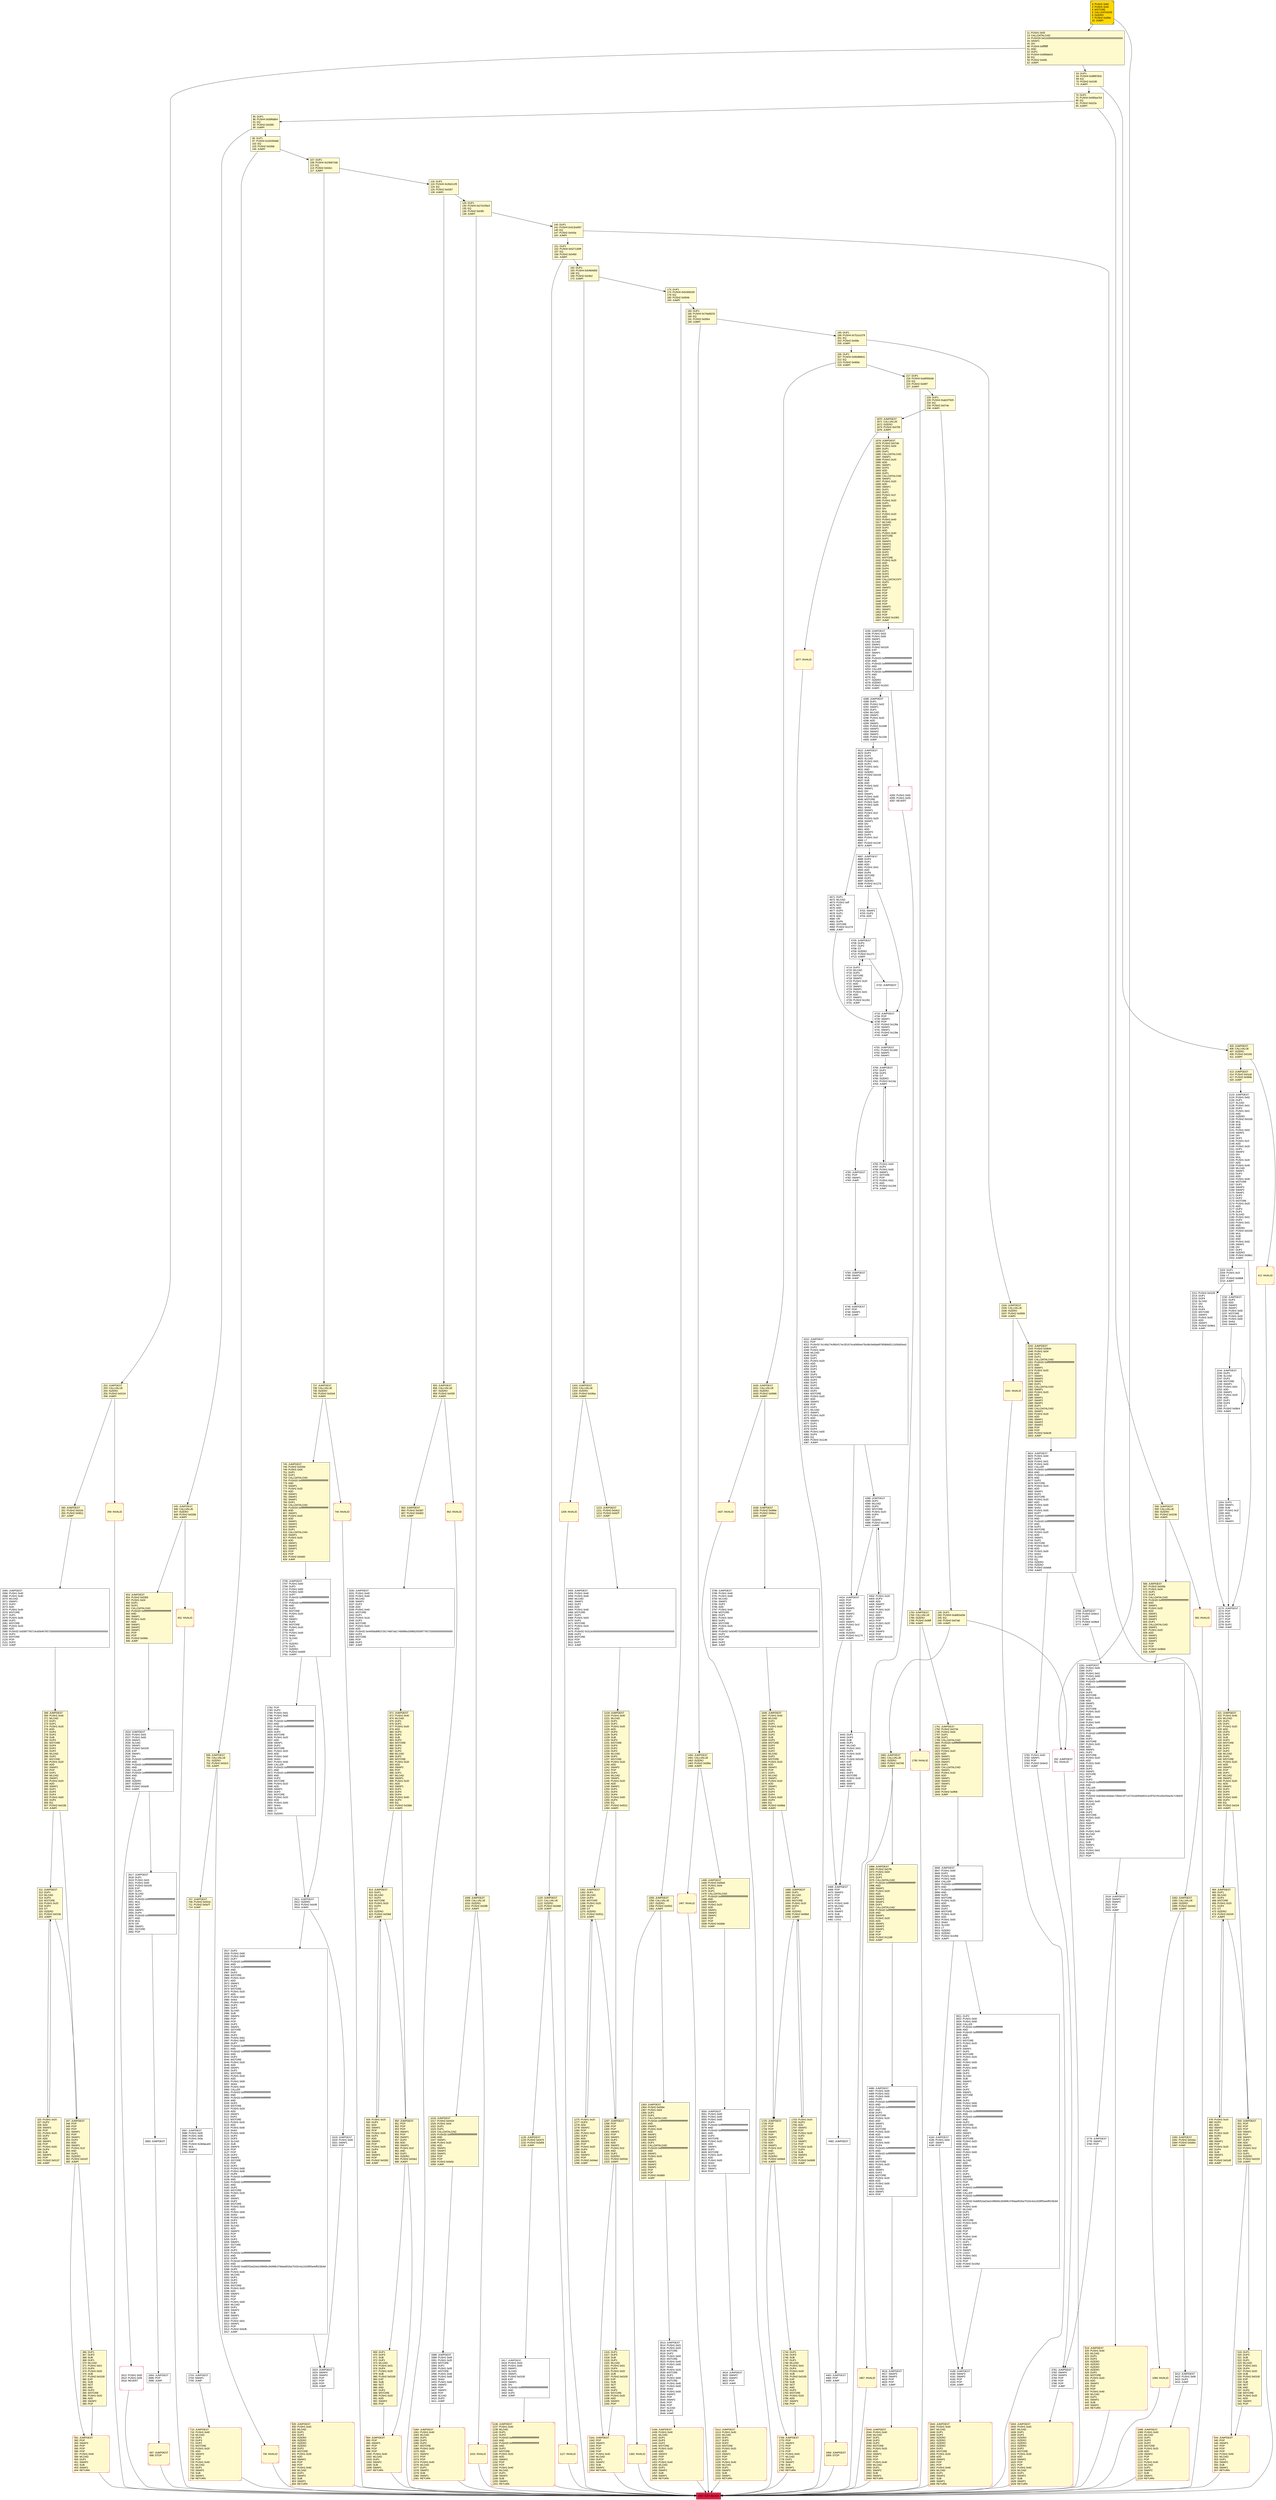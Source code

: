 digraph G {
bgcolor=transparent rankdir=UD;
node [shape=box style=filled color=black fillcolor=white fontname=arial fontcolor=black];
1120 [label="1120: JUMPDEST\l1121: CALLVALUE\l1122: ISZERO\l1123: PUSH2 0x0468\l1126: JUMPI\l" fillcolor=lemonchiffon ];
829 [label="829: JUMPDEST\l830: PUSH1 0x40\l832: MLOAD\l833: DUP1\l834: DUP3\l835: ISZERO\l836: ISZERO\l837: ISZERO\l838: ISZERO\l839: DUP2\l840: MSTORE\l841: PUSH1 0x20\l843: ADD\l844: SWAP2\l845: POP\l846: POP\l847: PUSH1 0x40\l849: MLOAD\l850: DUP1\l851: SWAP2\l852: SUB\l853: SWAP1\l854: RETURN\l" fillcolor=lemonchiffon shape=Msquare color=crimson ];
1467 [label="1467: INVALID\l" fillcolor=lemonchiffon shape=Msquare color=crimson ];
1725 [label="1725: JUMPDEST\l1726: POP\l1727: POP\l1728: POP\l1729: SWAP1\l1730: POP\l1731: SWAP1\l1732: DUP2\l1733: ADD\l1734: SWAP1\l1735: PUSH1 0x1f\l1737: AND\l1738: DUP1\l1739: ISZERO\l1740: PUSH2 0x06e9\l1743: JUMPI\l" fillcolor=lemonchiffon ];
4784 [label="4784: JUMPDEST\l4785: SWAP1\l4786: JUMP\l" ];
1209 [label="1209: INVALID\l" fillcolor=lemonchiffon shape=Msquare color=crimson ];
3921 [label="3921: DUP2\l3922: PUSH1 0x00\l3924: PUSH1 0x00\l3926: CALLER\l3927: PUSH20 0xffffffffffffffffffffffffffffffffffffffff\l3948: AND\l3949: PUSH20 0xffffffffffffffffffffffffffffffffffffffff\l3970: AND\l3971: DUP2\l3972: MSTORE\l3973: PUSH1 0x20\l3975: ADD\l3976: SWAP1\l3977: DUP2\l3978: MSTORE\l3979: PUSH1 0x20\l3981: ADD\l3982: PUSH1 0x00\l3984: SHA3\l3985: PUSH1 0x00\l3987: DUP3\l3988: DUP3\l3989: SLOAD\l3990: SUB\l3991: SWAP3\l3992: POP\l3993: POP\l3994: DUP2\l3995: SWAP1\l3996: SSTORE\l3997: POP\l3998: DUP2\l3999: PUSH1 0x00\l4001: PUSH1 0x00\l4003: DUP6\l4004: PUSH20 0xffffffffffffffffffffffffffffffffffffffff\l4025: AND\l4026: PUSH20 0xffffffffffffffffffffffffffffffffffffffff\l4047: AND\l4048: DUP2\l4049: MSTORE\l4050: PUSH1 0x20\l4052: ADD\l4053: SWAP1\l4054: DUP2\l4055: MSTORE\l4056: PUSH1 0x20\l4058: ADD\l4059: PUSH1 0x00\l4061: SHA3\l4062: PUSH1 0x00\l4064: DUP3\l4065: DUP3\l4066: SLOAD\l4067: ADD\l4068: SWAP3\l4069: POP\l4070: POP\l4071: DUP2\l4072: SWAP1\l4073: SSTORE\l4074: POP\l4075: DUP3\l4076: PUSH20 0xffffffffffffffffffffffffffffffffffffffff\l4097: AND\l4098: CALLER\l4099: PUSH20 0xffffffffffffffffffffffffffffffffffffffff\l4120: AND\l4121: PUSH32 0xddf252ad1be2c89b69c2b068fc378daa952ba7f163c4a11628f55a4df523b3ef\l4154: DUP5\l4155: PUSH1 0x40\l4157: MLOAD\l4158: DUP1\l4159: DUP3\l4160: DUP2\l4161: MSTORE\l4162: PUSH1 0x20\l4164: ADD\l4165: SWAP2\l4166: POP\l4167: POP\l4168: PUSH1 0x40\l4170: MLOAD\l4171: DUP1\l4172: SWAP2\l4173: SUB\l4174: SWAP1\l4175: LOG3\l4176: PUSH1 0x01\l4178: SWAP1\l4179: POP\l4180: PUSH2 0x105d\l4183: JUMP\l" ];
914 [label="914: JUMPDEST\l915: DUP1\l916: MLOAD\l917: DUP3\l918: MSTORE\l919: PUSH1 0x20\l921: DUP4\l922: GT\l923: ISZERO\l924: PUSH2 0x03b6\l927: JUMPI\l" fillcolor=lemonchiffon ];
3330 [label="3330: JUMPDEST\l3331: PUSH1 0x40\l3333: PUSH1 0x40\l3335: MLOAD\l3336: SWAP1\l3337: DUP2\l3338: ADD\l3339: PUSH1 0x40\l3341: MSTORE\l3342: DUP1\l3343: PUSH1 0x18\l3345: DUP2\l3346: MSTORE\l3347: PUSH1 0x20\l3349: ADD\l3350: PUSH32 0x44656d6f63726174697a6174696f6e206f6620506f7765720000000000000000\l3383: DUP2\l3384: MSTORE\l3385: POP\l3386: DUP2\l3387: JUMP\l" ];
1844 [label="1844: JUMPDEST\l1845: PUSH1 0x40\l1847: MLOAD\l1848: DUP1\l1849: DUP3\l1850: ISZERO\l1851: ISZERO\l1852: ISZERO\l1853: ISZERO\l1854: DUP2\l1855: MSTORE\l1856: PUSH1 0x20\l1858: ADD\l1859: SWAP2\l1860: POP\l1861: POP\l1862: PUSH1 0x40\l1864: MLOAD\l1865: DUP1\l1866: SWAP2\l1867: SUB\l1868: SWAP1\l1869: RETURN\l" fillcolor=lemonchiffon shape=Msquare color=crimson ];
195 [label="195: DUP1\l196: PUSH4 0x751e1079\l201: EQ\l202: PUSH2 0x05fe\l205: JUMPI\l" fillcolor=lemonchiffon ];
4468 [label="4468: JUMPDEST\l4469: POP\l4470: SWAP3\l4471: POP\l4472: POP\l4473: POP\l4474: PUSH1 0x40\l4476: MLOAD\l4477: DUP1\l4478: SWAP2\l4479: SUB\l4480: SWAP1\l4481: LOG1\l" ];
140 [label="140: DUP1\l141: PUSH4 0x313ce567\l146: EQ\l147: PUSH2 0x043a\l150: JUMPI\l" fillcolor=lemonchiffon ];
707 [label="707: JUMPDEST\l708: PUSH2 0x02cb\l711: PUSH2 0x0a7f\l714: JUMP\l" fillcolor=lemonchiffon ];
1210 [label="1210: JUMPDEST\l1211: PUSH2 0x04c2\l1214: PUSH2 0x0d7f\l1217: JUMP\l" fillcolor=lemonchiffon ];
519 [label="519: DUP1\l520: DUP3\l521: SUB\l522: DUP1\l523: MLOAD\l524: PUSH1 0x01\l526: DUP4\l527: PUSH1 0x20\l529: SUB\l530: PUSH2 0x0100\l533: EXP\l534: SUB\l535: NOT\l536: AND\l537: DUP2\l538: MSTORE\l539: PUSH1 0x20\l541: ADD\l542: SWAP2\l543: POP\l" fillcolor=lemonchiffon ];
558 [label="558: JUMPDEST\l559: CALLVALUE\l560: ISZERO\l561: PUSH2 0x0236\l564: JUMPI\l" fillcolor=lemonchiffon ];
3778 [label="3778: JUMPDEST\l3779: SWAP1\l3780: POP\l" ];
2211 [label="2211: PUSH2 0x0100\l2214: DUP1\l2215: DUP4\l2216: SLOAD\l2217: DIV\l2218: MUL\l2219: DUP4\l2220: MSTORE\l2221: SWAP2\l2222: PUSH1 0x20\l2224: ADD\l2225: SWAP2\l2226: PUSH2 0x08e1\l2229: JUMP\l" ];
4705 [label="4705: JUMPDEST\l4706: DUP3\l4707: DUP2\l4708: GT\l4709: ISZERO\l4710: PUSH2 0x127c\l4713: JUMPI\l" ];
1967 [label="1967: INVALID\l" fillcolor=lemonchiffon shape=Msquare color=crimson ];
1878 [label="1878: JUMPDEST\l1879: PUSH2 0x07a6\l1882: PUSH1 0x04\l1884: DUP1\l1885: DUP1\l1886: CALLDATALOAD\l1887: SWAP1\l1888: PUSH1 0x20\l1890: ADD\l1891: SWAP1\l1892: DUP3\l1893: ADD\l1894: DUP1\l1895: CALLDATALOAD\l1896: SWAP1\l1897: PUSH1 0x20\l1899: ADD\l1900: SWAP1\l1901: DUP1\l1902: DUP1\l1903: PUSH1 0x1f\l1905: ADD\l1906: PUSH1 0x20\l1908: DUP1\l1909: SWAP2\l1910: DIV\l1911: MUL\l1912: PUSH1 0x20\l1914: ADD\l1915: PUSH1 0x40\l1917: MLOAD\l1918: SWAP1\l1919: DUP2\l1920: ADD\l1921: PUSH1 0x40\l1923: MSTORE\l1924: DUP1\l1925: SWAP4\l1926: SWAP3\l1927: SWAP2\l1928: SWAP1\l1929: DUP2\l1930: DUP2\l1931: MSTORE\l1932: PUSH1 0x20\l1934: ADD\l1935: DUP4\l1936: DUP4\l1937: DUP1\l1938: DUP3\l1939: DUP5\l1940: CALLDATACOPY\l1941: DUP3\l1942: ADD\l1943: SWAP2\l1944: POP\l1945: POP\l1946: POP\l1947: POP\l1948: POP\l1949: POP\l1950: SWAP2\l1951: SWAP1\l1952: POP\l1953: POP\l1954: PUSH2 0x1063\l1957: JUMP\l" fillcolor=lemonchiffon ];
855 [label="855: JUMPDEST\l856: CALLVALUE\l857: ISZERO\l858: PUSH2 0x035f\l861: JUMPI\l" fillcolor=lemonchiffon ];
2617 [label="2617: JUMPDEST\l2618: DUP1\l2619: PUSH1 0x03\l2621: PUSH1 0x00\l2623: PUSH2 0x0100\l2626: EXP\l2627: DUP2\l2628: SLOAD\l2629: DUP2\l2630: PUSH20 0xffffffffffffffffffffffffffffffffffffffff\l2651: MUL\l2652: NOT\l2653: AND\l2654: SWAP1\l2655: DUP4\l2656: PUSH20 0xffffffffffffffffffffffffffffffffffffffff\l2677: AND\l2678: MUL\l2679: OR\l2680: SWAP1\l2681: SSTORE\l2682: POP\l" ];
1082 [label="1082: JUMPDEST\l1083: CALLVALUE\l1084: ISZERO\l1085: PUSH2 0x0442\l1088: JUMPI\l" fillcolor=lemonchiffon ];
413 [label="413: JUMPDEST\l414: PUSH2 0x01a5\l417: PUSH2 0x084b\l420: JUMP\l" fillcolor=lemonchiffon ];
421 [label="421: JUMPDEST\l422: PUSH1 0x40\l424: MLOAD\l425: DUP1\l426: DUP1\l427: PUSH1 0x20\l429: ADD\l430: DUP3\l431: DUP2\l432: SUB\l433: DUP3\l434: MSTORE\l435: DUP4\l436: DUP2\l437: DUP2\l438: MLOAD\l439: DUP2\l440: MSTORE\l441: PUSH1 0x20\l443: ADD\l444: SWAP2\l445: POP\l446: DUP1\l447: MLOAD\l448: SWAP1\l449: PUSH1 0x20\l451: ADD\l452: SWAP1\l453: DUP1\l454: DUP4\l455: DUP4\l456: PUSH1 0x00\l458: DUP4\l459: EQ\l460: PUSH2 0x01f4\l463: JUMPI\l" fillcolor=lemonchiffon ];
4184 [label="4184: JUMPDEST\l4185: PUSH1 0x00\l4187: SWAP1\l4188: POP\l" ];
268 [label="268: JUMPDEST\l269: PUSH1 0x40\l271: MLOAD\l272: DUP1\l273: DUP1\l274: PUSH1 0x20\l276: ADD\l277: DUP3\l278: DUP2\l279: SUB\l280: DUP3\l281: MSTORE\l282: DUP4\l283: DUP2\l284: DUP2\l285: MLOAD\l286: DUP2\l287: MSTORE\l288: PUSH1 0x20\l290: ADD\l291: SWAP2\l292: POP\l293: DUP1\l294: MLOAD\l295: SWAP1\l296: PUSH1 0x20\l298: ADD\l299: SWAP1\l300: DUP1\l301: DUP4\l302: DUP4\l303: PUSH1 0x00\l305: DUP4\l306: EQ\l307: PUSH2 0x015b\l310: JUMPI\l" fillcolor=lemonchiffon ];
1968 [label="1968: JUMPDEST\l1969: PUSH2 0x07fb\l1972: PUSH1 0x04\l1974: DUP1\l1975: DUP1\l1976: CALLDATALOAD\l1977: PUSH20 0xffffffffffffffffffffffffffffffffffffffff\l1998: AND\l1999: SWAP1\l2000: PUSH1 0x20\l2002: ADD\l2003: SWAP1\l2004: SWAP2\l2005: SWAP1\l2006: DUP1\l2007: CALLDATALOAD\l2008: PUSH20 0xffffffffffffffffffffffffffffffffffffffff\l2029: AND\l2030: SWAP1\l2031: PUSH1 0x20\l2033: ADD\l2034: SWAP1\l2035: SWAP2\l2036: SWAP1\l2037: POP\l2038: POP\l2039: PUSH2 0x1186\l2042: JUMP\l" fillcolor=lemonchiffon ];
217 [label="217: DUP1\l218: PUSH4 0xa9059cbb\l223: EQ\l224: PUSH2 0x06f7\l227: JUMPI\l" fillcolor=lemonchiffon ];
391 [label="391: JUMPDEST\l392: POP\l393: SWAP3\l394: POP\l395: POP\l396: POP\l397: PUSH1 0x40\l399: MLOAD\l400: DUP1\l401: SWAP2\l402: SUB\l403: SWAP1\l404: RETURN\l" fillcolor=lemonchiffon shape=Msquare color=crimson ];
2782 [label="2782: POP\l2783: DUP2\l2784: PUSH1 0x01\l2786: PUSH1 0x00\l2788: DUP7\l2789: PUSH20 0xffffffffffffffffffffffffffffffffffffffff\l2810: AND\l2811: PUSH20 0xffffffffffffffffffffffffffffffffffffffff\l2832: AND\l2833: DUP2\l2834: MSTORE\l2835: PUSH1 0x20\l2837: ADD\l2838: SWAP1\l2839: DUP2\l2840: MSTORE\l2841: PUSH1 0x20\l2843: ADD\l2844: PUSH1 0x00\l2846: SHA3\l2847: PUSH1 0x00\l2849: CALLER\l2850: PUSH20 0xffffffffffffffffffffffffffffffffffffffff\l2871: AND\l2872: PUSH20 0xffffffffffffffffffffffffffffffffffffffff\l2893: AND\l2894: DUP2\l2895: MSTORE\l2896: PUSH1 0x20\l2898: ADD\l2899: SWAP1\l2900: DUP2\l2901: MSTORE\l2902: PUSH1 0x20\l2904: ADD\l2905: PUSH1 0x00\l2907: SHA3\l2908: SLOAD\l2909: LT\l2910: ISZERO\l" ];
4283 [label="4283: PUSH1 0x00\l4285: PUSH1 0x00\l4287: REVERT\l" shape=Msquare color=crimson ];
2524 [label="2524: JUMPDEST\l2525: PUSH1 0x03\l2527: PUSH1 0x00\l2529: SWAP1\l2530: SLOAD\l2531: SWAP1\l2532: PUSH2 0x0100\l2535: EXP\l2536: SWAP1\l2537: DIV\l2538: PUSH20 0xffffffffffffffffffffffffffffffffffffffff\l2559: AND\l2560: PUSH20 0xffffffffffffffffffffffffffffffffffffffff\l2581: AND\l2582: CALLER\l2583: PUSH20 0xffffffffffffffffffffffffffffffffffffffff\l2604: AND\l2605: EQ\l2606: ISZERO\l2607: ISZERO\l2608: PUSH2 0x0a39\l2611: JUMPI\l" ];
645 [label="645: JUMPDEST\l646: CALLVALUE\l647: ISZERO\l648: PUSH2 0x028d\l651: JUMPI\l" fillcolor=lemonchiffon ];
118 [label="118: DUP1\l119: PUSH4 0x26d111f5\l124: EQ\l125: PUSH2 0x0357\l128: JUMPI\l" fillcolor=lemonchiffon ];
412 [label="412: INVALID\l" fillcolor=lemonchiffon shape=Msquare color=crimson ];
1136 [label="1136: JUMPDEST\l1137: PUSH1 0x40\l1139: MLOAD\l1140: DUP1\l1141: DUP3\l1142: PUSH20 0xffffffffffffffffffffffffffffffffffffffff\l1163: AND\l1164: PUSH20 0xffffffffffffffffffffffffffffffffffffffff\l1185: AND\l1186: DUP2\l1187: MSTORE\l1188: PUSH1 0x20\l1190: ADD\l1191: SWAP2\l1192: POP\l1193: POP\l1194: PUSH1 0x40\l1196: MLOAD\l1197: DUP1\l1198: SWAP2\l1199: SUB\l1200: SWAP1\l1201: RETURN\l" fillcolor=lemonchiffon shape=Msquare color=crimson ];
1703 [label="1703: PUSH1 0x20\l1705: DUP3\l1706: ADD\l1707: SWAP2\l1708: POP\l1709: PUSH1 0x20\l1711: DUP2\l1712: ADD\l1713: SWAP1\l1714: POP\l1715: PUSH1 0x20\l1717: DUP4\l1718: SUB\l1719: SWAP3\l1720: POP\l1721: PUSH2 0x0699\l1724: JUMP\l" fillcolor=lemonchiffon ];
1008 [label="1008: JUMPDEST\l1009: CALLVALUE\l1010: ISZERO\l1011: PUSH2 0x03f8\l1014: JUMPI\l" fillcolor=lemonchiffon ];
1202 [label="1202: JUMPDEST\l1203: CALLVALUE\l1204: ISZERO\l1205: PUSH2 0x04ba\l1208: JUMPI\l" fillcolor=lemonchiffon ];
311 [label="311: JUMPDEST\l312: DUP1\l313: MLOAD\l314: DUP3\l315: MSTORE\l316: PUSH1 0x20\l318: DUP4\l319: GT\l320: ISZERO\l321: PUSH2 0x015b\l324: JUMPI\l" fillcolor=lemonchiffon ];
1689 [label="1689: JUMPDEST\l1690: DUP1\l1691: MLOAD\l1692: DUP3\l1693: MSTORE\l1694: PUSH1 0x20\l1696: DUP4\l1697: GT\l1698: ISZERO\l1699: PUSH2 0x06bd\l1702: JUMPI\l" fillcolor=lemonchiffon ];
697 [label="697: JUMPDEST\l698: STOP\l" fillcolor=lemonchiffon shape=Msquare color=crimson ];
1438 [label="1438: JUMPDEST\l1439: PUSH1 0x40\l1441: MLOAD\l1442: DUP1\l1443: DUP3\l1444: DUP2\l1445: MSTORE\l1446: PUSH1 0x20\l1448: ADD\l1449: SWAP2\l1450: POP\l1451: POP\l1452: PUSH1 0x40\l1454: MLOAD\l1455: DUP1\l1456: SWAP2\l1457: SUB\l1458: SWAP1\l1459: RETURN\l" fillcolor=lemonchiffon shape=Msquare color=crimson ];
0 [label="0: PUSH1 0x60\l2: PUSH1 0x40\l4: MSTORE\l5: CALLDATASIZE\l6: ISZERO\l7: PUSH2 0x00fa\l10: JUMPI\l" fillcolor=lemonchiffon shape=Msquare fillcolor=gold ];
4388 [label="4388: JUMPDEST\l4389: DUP1\l4390: MLOAD\l4391: DUP3\l4392: MSTORE\l4393: PUSH1 0x20\l4395: DUP4\l4396: GT\l4397: ISZERO\l4398: PUSH2 0x1148\l4401: JUMPI\l" ];
1016 [label="1016: JUMPDEST\l1017: PUSH2 0x0424\l1020: PUSH1 0x04\l1022: DUP1\l1023: DUP1\l1024: CALLDATALOAD\l1025: PUSH20 0xffffffffffffffffffffffffffffffffffffffff\l1046: AND\l1047: SWAP1\l1048: PUSH1 0x20\l1050: ADD\l1051: SWAP1\l1052: SWAP2\l1053: SWAP1\l1054: POP\l1055: POP\l1056: PUSH2 0x0d3c\l1059: JUMP\l" fillcolor=lemonchiffon ];
1316 [label="1316: DUP1\l1317: DUP3\l1318: SUB\l1319: DUP1\l1320: MLOAD\l1321: PUSH1 0x01\l1323: DUP4\l1324: PUSH1 0x20\l1326: SUB\l1327: PUSH2 0x0100\l1330: EXP\l1331: SUB\l1332: NOT\l1333: AND\l1334: DUP2\l1335: MSTORE\l1336: PUSH1 0x20\l1338: ADD\l1339: SWAP2\l1340: POP\l" fillcolor=lemonchiffon ];
4616 [label="4616: JUMPDEST\l4617: SWAP3\l4618: SWAP2\l4619: POP\l4620: POP\l4621: JUMP\l" ];
1218 [label="1218: JUMPDEST\l1219: PUSH1 0x40\l1221: MLOAD\l1222: DUP1\l1223: DUP1\l1224: PUSH1 0x20\l1226: ADD\l1227: DUP3\l1228: DUP2\l1229: SUB\l1230: DUP3\l1231: MSTORE\l1232: DUP4\l1233: DUP2\l1234: DUP2\l1235: MLOAD\l1236: DUP2\l1237: MSTORE\l1238: PUSH1 0x20\l1240: ADD\l1241: SWAP2\l1242: POP\l1243: DUP1\l1244: MLOAD\l1245: SWAP1\l1246: PUSH1 0x20\l1248: ADD\l1249: SWAP1\l1250: DUP1\l1251: DUP4\l1252: DUP4\l1253: PUSH1 0x00\l1255: DUP4\l1256: EQ\l1257: PUSH2 0x0511\l1260: JUMPI\l" fillcolor=lemonchiffon ];
1958 [label="1958: JUMPDEST\l1959: STOP\l" fillcolor=lemonchiffon shape=Msquare color=crimson ];
652 [label="652: INVALID\l" fillcolor=lemonchiffon shape=Msquare color=crimson ];
1791 [label="1791: JUMPDEST\l1792: PUSH2 0x0734\l1795: PUSH1 0x04\l1797: DUP1\l1798: DUP1\l1799: CALLDATALOAD\l1800: PUSH20 0xffffffffffffffffffffffffffffffffffffffff\l1821: AND\l1822: SWAP1\l1823: PUSH1 0x20\l1825: ADD\l1826: SWAP1\l1827: SWAP2\l1828: SWAP1\l1829: DUP1\l1830: CALLDATALOAD\l1831: SWAP1\l1832: PUSH1 0x20\l1834: ADD\l1835: SWAP1\l1836: SWAP2\l1837: SWAP1\l1838: POP\l1839: POP\l1840: PUSH2 0x0f06\l1843: JUMP\l" fillcolor=lemonchiffon ];
1460 [label="1460: JUMPDEST\l1461: CALLVALUE\l1462: ISZERO\l1463: PUSH2 0x05bc\l1466: JUMPI\l" fillcolor=lemonchiffon ];
107 [label="107: DUP1\l108: PUSH4 0x23b872dd\l113: EQ\l114: PUSH2 0x02e1\l117: JUMPI\l" fillcolor=lemonchiffon ];
2703 [label="2703: JUMPDEST\l2704: SWAP1\l2705: JUMP\l" ];
2917 [label="2917: DUP2\l2918: PUSH1 0x00\l2920: PUSH1 0x00\l2922: DUP7\l2923: PUSH20 0xffffffffffffffffffffffffffffffffffffffff\l2944: AND\l2945: PUSH20 0xffffffffffffffffffffffffffffffffffffffff\l2966: AND\l2967: DUP2\l2968: MSTORE\l2969: PUSH1 0x20\l2971: ADD\l2972: SWAP1\l2973: DUP2\l2974: MSTORE\l2975: PUSH1 0x20\l2977: ADD\l2978: PUSH1 0x00\l2980: SHA3\l2981: PUSH1 0x00\l2983: DUP3\l2984: DUP3\l2985: SLOAD\l2986: SUB\l2987: SWAP3\l2988: POP\l2989: POP\l2990: DUP2\l2991: SWAP1\l2992: SSTORE\l2993: POP\l2994: DUP2\l2995: PUSH1 0x01\l2997: PUSH1 0x00\l2999: DUP7\l3000: PUSH20 0xffffffffffffffffffffffffffffffffffffffff\l3021: AND\l3022: PUSH20 0xffffffffffffffffffffffffffffffffffffffff\l3043: AND\l3044: DUP2\l3045: MSTORE\l3046: PUSH1 0x20\l3048: ADD\l3049: SWAP1\l3050: DUP2\l3051: MSTORE\l3052: PUSH1 0x20\l3054: ADD\l3055: PUSH1 0x00\l3057: SHA3\l3058: PUSH1 0x00\l3060: CALLER\l3061: PUSH20 0xffffffffffffffffffffffffffffffffffffffff\l3082: AND\l3083: PUSH20 0xffffffffffffffffffffffffffffffffffffffff\l3104: AND\l3105: DUP2\l3106: MSTORE\l3107: PUSH1 0x20\l3109: ADD\l3110: SWAP1\l3111: DUP2\l3112: MSTORE\l3113: PUSH1 0x20\l3115: ADD\l3116: PUSH1 0x00\l3118: SHA3\l3119: PUSH1 0x00\l3121: DUP3\l3122: DUP3\l3123: SLOAD\l3124: SUB\l3125: SWAP3\l3126: POP\l3127: POP\l3128: DUP2\l3129: SWAP1\l3130: SSTORE\l3131: POP\l3132: DUP2\l3133: PUSH1 0x00\l3135: PUSH1 0x00\l3137: DUP6\l3138: PUSH20 0xffffffffffffffffffffffffffffffffffffffff\l3159: AND\l3160: PUSH20 0xffffffffffffffffffffffffffffffffffffffff\l3181: AND\l3182: DUP2\l3183: MSTORE\l3184: PUSH1 0x20\l3186: ADD\l3187: SWAP1\l3188: DUP2\l3189: MSTORE\l3190: PUSH1 0x20\l3192: ADD\l3193: PUSH1 0x00\l3195: SHA3\l3196: PUSH1 0x00\l3198: DUP3\l3199: DUP3\l3200: SLOAD\l3201: ADD\l3202: SWAP3\l3203: POP\l3204: POP\l3205: DUP2\l3206: SWAP1\l3207: SSTORE\l3208: POP\l3209: DUP3\l3210: PUSH20 0xffffffffffffffffffffffffffffffffffffffff\l3231: AND\l3232: DUP5\l3233: PUSH20 0xffffffffffffffffffffffffffffffffffffffff\l3254: AND\l3255: PUSH32 0xddf252ad1be2c89b69c2b068fc378daa952ba7f163c4a11628f55a4df523b3ef\l3288: DUP5\l3289: PUSH1 0x40\l3291: MLOAD\l3292: DUP1\l3293: DUP3\l3294: DUP2\l3295: MSTORE\l3296: PUSH1 0x20\l3298: ADD\l3299: SWAP2\l3300: POP\l3301: POP\l3302: PUSH1 0x40\l3304: MLOAD\l3305: DUP1\l3306: SWAP2\l3307: SUB\l3308: SWAP1\l3309: LOG3\l3310: PUSH1 0x01\l3312: SWAP1\l3313: POP\l3314: PUSH2 0x0cfb\l3317: JUMP\l" ];
3412 [label="3412: JUMPDEST\l3413: PUSH1 0x06\l3415: DUP2\l3416: JUMP\l" ];
1468 [label="1468: JUMPDEST\l1469: PUSH2 0x05e8\l1472: PUSH1 0x04\l1474: DUP1\l1475: DUP1\l1476: CALLDATALOAD\l1477: PUSH20 0xffffffffffffffffffffffffffffffffffffffff\l1498: AND\l1499: SWAP1\l1500: PUSH1 0x20\l1502: ADD\l1503: SWAP1\l1504: SWAP2\l1505: SWAP1\l1506: POP\l1507: POP\l1508: PUSH2 0x0dde\l1511: JUMP\l" fillcolor=lemonchiffon ];
1790 [label="1790: INVALID\l" fillcolor=lemonchiffon shape=Msquare color=crimson ];
405 [label="405: JUMPDEST\l406: CALLVALUE\l407: ISZERO\l408: PUSH2 0x019d\l411: JUMPI\l" fillcolor=lemonchiffon ];
206 [label="206: DUP1\l207: PUSH4 0x95d89b41\l212: EQ\l213: PUSH2 0x065e\l216: JUMPI\l" fillcolor=lemonchiffon ];
63 [label="63: DUP1\l64: PUSH4 0x08f978c6\l69: EQ\l70: PUSH2 0x0195\l73: JUMPI\l" fillcolor=lemonchiffon ];
1783 [label="1783: JUMPDEST\l1784: CALLVALUE\l1785: ISZERO\l1786: PUSH2 0x06ff\l1789: JUMPI\l" fillcolor=lemonchiffon ];
3619 [label="3619: JUMPDEST\l3620: SWAP2\l3621: SWAP1\l3622: POP\l3623: JUMP\l" ];
1015 [label="1015: INVALID\l" fillcolor=lemonchiffon shape=Msquare color=crimson ];
2043 [label="2043: JUMPDEST\l2044: PUSH1 0x40\l2046: MLOAD\l2047: DUP1\l2048: DUP3\l2049: DUP2\l2050: MSTORE\l2051: PUSH1 0x20\l2053: ADD\l2054: SWAP2\l2055: POP\l2056: POP\l2057: PUSH1 0x40\l2059: MLOAD\l2060: DUP1\l2061: SWAP2\l2062: SUB\l2063: SWAP1\l2064: RETURN\l" fillcolor=lemonchiffon shape=Msquare color=crimson ];
3768 [label="3768: JUMPDEST\l3769: PUSH2 0x0ec2\l3772: DUP5\l3773: DUP4\l3774: PUSH2 0x08e9\l3777: JUMP\l" ];
737 [label="737: JUMPDEST\l738: CALLVALUE\l739: ISZERO\l740: PUSH2 0x02e9\l743: JUMPI\l" fillcolor=lemonchiffon ];
928 [label="928: PUSH1 0x20\l930: DUP3\l931: ADD\l932: SWAP2\l933: POP\l934: PUSH1 0x20\l936: DUP2\l937: ADD\l938: SWAP1\l939: POP\l940: PUSH1 0x20\l942: DUP4\l943: SUB\l944: SWAP3\l945: POP\l946: PUSH2 0x0392\l949: JUMP\l" fillcolor=lemonchiffon ];
3788 [label="3788: JUMPDEST\l3789: PUSH1 0x40\l3791: PUSH1 0x40\l3793: MLOAD\l3794: SWAP1\l3795: DUP2\l3796: ADD\l3797: PUSH1 0x40\l3799: MSTORE\l3800: DUP1\l3801: PUSH1 0x04\l3803: DUP2\l3804: MSTORE\l3805: PUSH1 0x20\l3807: ADD\l3808: PUSH32 0x504f575200000000000000000000000000000000000000000000000000000000\l3841: DUP2\l3842: MSTORE\l3843: POP\l3844: DUP2\l3845: JUMP\l" ];
2281 [label="2281: JUMPDEST\l2282: PUSH1 0x00\l2284: DUP2\l2285: PUSH1 0x01\l2287: PUSH1 0x00\l2289: CALLER\l2290: PUSH20 0xffffffffffffffffffffffffffffffffffffffff\l2311: AND\l2312: PUSH20 0xffffffffffffffffffffffffffffffffffffffff\l2333: AND\l2334: DUP2\l2335: MSTORE\l2336: PUSH1 0x20\l2338: ADD\l2339: SWAP1\l2340: DUP2\l2341: MSTORE\l2342: PUSH1 0x20\l2344: ADD\l2345: PUSH1 0x00\l2347: SHA3\l2348: PUSH1 0x00\l2350: DUP6\l2351: PUSH20 0xffffffffffffffffffffffffffffffffffffffff\l2372: AND\l2373: PUSH20 0xffffffffffffffffffffffffffffffffffffffff\l2394: AND\l2395: DUP2\l2396: MSTORE\l2397: PUSH1 0x20\l2399: ADD\l2400: SWAP1\l2401: DUP2\l2402: MSTORE\l2403: PUSH1 0x20\l2405: ADD\l2406: PUSH1 0x00\l2408: SHA3\l2409: DUP2\l2410: SWAP1\l2411: SSTORE\l2412: POP\l2413: DUP3\l2414: PUSH20 0xffffffffffffffffffffffffffffffffffffffff\l2435: AND\l2436: CALLER\l2437: PUSH20 0xffffffffffffffffffffffffffffffffffffffff\l2458: AND\l2459: PUSH32 0x8c5be1e5ebec7d5bd14f71427d1e84f3dd0314c0f7b2291e5b200ac8c7c3b925\l2492: DUP5\l2493: PUSH1 0x40\l2495: MLOAD\l2496: DUP1\l2497: DUP3\l2498: DUP2\l2499: MSTORE\l2500: PUSH1 0x20\l2502: ADD\l2503: SWAP2\l2504: POP\l2505: POP\l2506: PUSH1 0x40\l2508: MLOAD\l2509: DUP1\l2510: SWAP2\l2511: SUB\l2512: SWAP1\l2513: LOG3\l2514: PUSH1 0x01\l2516: SWAP1\l2517: POP\l" ];
4482 [label="4482: JUMPDEST\l" ];
653 [label="653: JUMPDEST\l654: PUSH2 0x02b9\l657: PUSH1 0x04\l659: DUP1\l660: DUP1\l661: CALLDATALOAD\l662: PUSH20 0xffffffffffffffffffffffffffffffffffffffff\l683: AND\l684: SWAP1\l685: PUSH1 0x20\l687: ADD\l688: SWAP1\l689: SWAP2\l690: SWAP1\l691: POP\l692: POP\l693: PUSH2 0x09dc\l696: JUMP\l" fillcolor=lemonchiffon ];
4443 [label="4443: DUP1\l4444: DUP3\l4445: SUB\l4446: DUP1\l4447: MLOAD\l4448: PUSH1 0x01\l4450: DUP4\l4451: PUSH1 0x20\l4453: SUB\l4454: PUSH2 0x0100\l4457: EXP\l4458: SUB\l4459: NOT\l4460: AND\l4461: DUP2\l4462: MSTORE\l4463: PUSH1 0x20\l4465: ADD\l4466: SWAP2\l4467: POP\l" ];
464 [label="464: JUMPDEST\l465: DUP1\l466: MLOAD\l467: DUP3\l468: MSTORE\l469: PUSH1 0x20\l471: DUP4\l472: GT\l473: ISZERO\l474: PUSH2 0x01f4\l477: JUMPI\l" fillcolor=lemonchiffon ];
619 [label="619: JUMPDEST\l620: PUSH1 0x40\l622: MLOAD\l623: DUP1\l624: DUP3\l625: ISZERO\l626: ISZERO\l627: ISZERO\l628: ISZERO\l629: DUP2\l630: MSTORE\l631: PUSH1 0x20\l633: ADD\l634: SWAP2\l635: POP\l636: POP\l637: PUSH1 0x40\l639: MLOAD\l640: DUP1\l641: SWAP2\l642: SUB\l643: SWAP1\l644: RETURN\l" fillcolor=lemonchiffon shape=Msquare color=crimson ];
744 [label="744: INVALID\l" fillcolor=lemonchiffon shape=Msquare color=crimson ];
4746 [label="4746: JUMPDEST\l4747: POP\l4748: SWAP1\l4749: JUMP\l" ];
85 [label="85: DUP1\l86: PUSH4 0x0bffa8b4\l91: EQ\l92: PUSH2 0x0285\l95: JUMPI\l" fillcolor=lemonchiffon ];
1512 [label="1512: JUMPDEST\l1513: PUSH1 0x40\l1515: MLOAD\l1516: DUP1\l1517: DUP3\l1518: DUP2\l1519: MSTORE\l1520: PUSH1 0x20\l1522: ADD\l1523: SWAP2\l1524: POP\l1525: POP\l1526: PUSH1 0x40\l1528: MLOAD\l1529: DUP1\l1530: SWAP2\l1531: SUB\l1532: SWAP1\l1533: RETURN\l" fillcolor=lemonchiffon shape=Msquare color=crimson ];
2684 [label="2684: JUMPDEST\l2685: POP\l2686: JUMP\l" ];
4310 [label="4310: JUMPDEST\l4311: POP\l4312: PUSH32 0x14fa274cf60cf17ec351674ca0666a478cd8c0e8dad97858b8d5111b5fa50ea3\l4345: DUP2\l4346: PUSH1 0x40\l4348: MLOAD\l4349: DUP1\l4350: DUP1\l4351: PUSH1 0x20\l4353: ADD\l4354: DUP3\l4355: DUP2\l4356: SUB\l4357: DUP3\l4358: MSTORE\l4359: DUP4\l4360: DUP2\l4361: DUP2\l4362: MLOAD\l4363: DUP2\l4364: MSTORE\l4365: PUSH1 0x20\l4367: ADD\l4368: SWAP2\l4369: POP\l4370: DUP1\l4371: MLOAD\l4372: SWAP1\l4373: PUSH1 0x20\l4375: ADD\l4376: SWAP1\l4377: DUP1\l4378: DUP4\l4379: DUP4\l4380: PUSH1 0x00\l4382: DUP4\l4383: EQ\l4384: PUSH2 0x1148\l4387: JUMPI\l" ];
566 [label="566: JUMPDEST\l567: PUSH2 0x026b\l570: PUSH1 0x04\l572: DUP1\l573: DUP1\l574: CALLDATALOAD\l575: PUSH20 0xffffffffffffffffffffffffffffffffffffffff\l596: AND\l597: SWAP1\l598: PUSH1 0x20\l600: ADD\l601: SWAP1\l602: SWAP2\l603: SWAP1\l604: DUP1\l605: CALLDATALOAD\l606: SWAP1\l607: PUSH1 0x20\l609: ADD\l610: SWAP1\l611: SWAP2\l612: SWAP1\l613: POP\l614: POP\l615: PUSH2 0x08e9\l618: JUMP\l" fillcolor=lemonchiffon ];
1261 [label="1261: JUMPDEST\l1262: DUP1\l1263: MLOAD\l1264: DUP3\l1265: MSTORE\l1266: PUSH1 0x20\l1268: DUP4\l1269: GT\l1270: ISZERO\l1271: PUSH2 0x0511\l1274: JUMPI\l" fillcolor=lemonchiffon ];
4288 [label="4288: JUMPDEST\l4289: DUP1\l4290: PUSH1 0x02\l4292: SWAP1\l4293: DUP1\l4294: MLOAD\l4295: SWAP1\l4296: PUSH1 0x20\l4298: ADD\l4299: SWAP1\l4300: PUSH2 0x10d6\l4303: SWAP3\l4304: SWAP2\l4305: SWAP1\l4306: PUSH2 0x120e\l4309: JUMP\l" ];
366 [label="366: DUP1\l367: DUP3\l368: SUB\l369: DUP1\l370: MLOAD\l371: PUSH1 0x01\l373: DUP4\l374: PUSH1 0x20\l376: SUB\l377: PUSH2 0x0100\l380: EXP\l381: SUB\l382: NOT\l383: AND\l384: DUP2\l385: MSTORE\l386: PUSH1 0x20\l388: ADD\l389: SWAP2\l390: POP\l" fillcolor=lemonchiffon ];
2687 [label="2687: JUMPDEST\l2688: PUSH1 0x00\l2690: PUSH1 0x06\l2692: PUSH1 0x0a\l2694: EXP\l2695: PUSH4 0x3b9aca00\l2700: MUL\l2701: SWAP1\l2702: POP\l" ];
1542 [label="1542: JUMPDEST\l1543: PUSH2 0x0644\l1546: PUSH1 0x04\l1548: DUP1\l1549: DUP1\l1550: CALLDATALOAD\l1551: PUSH20 0xffffffffffffffffffffffffffffffffffffffff\l1572: AND\l1573: SWAP1\l1574: PUSH1 0x20\l1576: ADD\l1577: SWAP1\l1578: SWAP2\l1579: SWAP1\l1580: DUP1\l1581: CALLDATALOAD\l1582: SWAP1\l1583: PUSH1 0x20\l1585: ADD\l1586: SWAP1\l1587: SWAP2\l1588: SWAP1\l1589: DUP1\l1590: CALLDATALOAD\l1591: SWAP1\l1592: PUSH1 0x20\l1594: ADD\l1595: SWAP1\l1596: SWAP2\l1597: SWAP1\l1598: POP\l1599: POP\l1600: PUSH2 0x0e28\l1603: JUMP\l" fillcolor=lemonchiffon ];
4189 [label="4189: JUMPDEST\l4190: SWAP3\l4191: SWAP2\l4192: POP\l4193: POP\l4194: JUMP\l" ];
1870 [label="1870: JUMPDEST\l1871: CALLVALUE\l1872: ISZERO\l1873: PUSH2 0x0756\l1876: JUMPI\l" fillcolor=lemonchiffon ];
1297 [label="1297: JUMPDEST\l1298: POP\l1299: POP\l1300: POP\l1301: SWAP1\l1302: POP\l1303: SWAP1\l1304: DUP2\l1305: ADD\l1306: SWAP1\l1307: PUSH1 0x1f\l1309: AND\l1310: DUP1\l1311: ISZERO\l1312: PUSH2 0x053d\l1315: JUMPI\l" fillcolor=lemonchiffon ];
1534 [label="1534: JUMPDEST\l1535: CALLVALUE\l1536: ISZERO\l1537: PUSH2 0x0606\l1540: JUMPI\l" fillcolor=lemonchiffon ];
863 [label="863: JUMPDEST\l864: PUSH2 0x0367\l867: PUSH2 0x0d02\l870: JUMP\l" fillcolor=lemonchiffon ];
1769 [label="1769: JUMPDEST\l1770: POP\l1771: SWAP3\l1772: POP\l1773: POP\l1774: POP\l1775: PUSH1 0x40\l1777: MLOAD\l1778: DUP1\l1779: SWAP2\l1780: SUB\l1781: SWAP1\l1782: RETURN\l" fillcolor=lemonchiffon shape=Msquare color=crimson ];
2244 [label="2244: JUMPDEST\l2245: DUP2\l2246: SLOAD\l2247: DUP2\l2248: MSTORE\l2249: SWAP1\l2250: PUSH1 0x01\l2252: ADD\l2253: SWAP1\l2254: PUSH1 0x20\l2256: ADD\l2257: DUP1\l2258: DUP4\l2259: GT\l2260: PUSH2 0x08c4\l2263: JUMPI\l" ];
347 [label="347: JUMPDEST\l348: POP\l349: POP\l350: POP\l351: SWAP1\l352: POP\l353: SWAP1\l354: DUP2\l355: ADD\l356: SWAP1\l357: PUSH1 0x1f\l359: AND\l360: DUP1\l361: ISZERO\l362: PUSH2 0x0187\l365: JUMPI\l" fillcolor=lemonchiffon ];
173 [label="173: DUP1\l174: PUSH4 0x5c658165\l179: EQ\l180: PUSH2 0x054b\l183: JUMPI\l" fillcolor=lemonchiffon ];
2123 [label="2123: JUMPDEST\l2124: PUSH1 0x02\l2126: DUP1\l2127: SLOAD\l2128: PUSH1 0x01\l2130: DUP2\l2131: PUSH1 0x01\l2133: AND\l2134: ISZERO\l2135: PUSH2 0x0100\l2138: MUL\l2139: SUB\l2140: AND\l2141: PUSH1 0x02\l2143: SWAP1\l2144: DIV\l2145: DUP1\l2146: PUSH1 0x1f\l2148: ADD\l2149: PUSH1 0x20\l2151: DUP1\l2152: SWAP2\l2153: DIV\l2154: MUL\l2155: PUSH1 0x20\l2157: ADD\l2158: PUSH1 0x40\l2160: MLOAD\l2161: SWAP1\l2162: DUP2\l2163: ADD\l2164: PUSH1 0x40\l2166: MSTORE\l2167: DUP1\l2168: SWAP3\l2169: SWAP2\l2170: SWAP1\l2171: DUP2\l2172: DUP2\l2173: MSTORE\l2174: PUSH1 0x20\l2176: ADD\l2177: DUP3\l2178: DUP1\l2179: SLOAD\l2180: PUSH1 0x01\l2182: DUP2\l2183: PUSH1 0x01\l2185: AND\l2186: ISZERO\l2187: PUSH2 0x0100\l2190: MUL\l2191: SUB\l2192: AND\l2193: PUSH1 0x02\l2195: SWAP1\l2196: DIV\l2197: DUP1\l2198: ISZERO\l2199: PUSH2 0x08e1\l2202: JUMPI\l" ];
715 [label="715: JUMPDEST\l716: PUSH1 0x40\l718: MLOAD\l719: DUP1\l720: DUP3\l721: DUP2\l722: MSTORE\l723: PUSH1 0x20\l725: ADD\l726: SWAP2\l727: POP\l728: POP\l729: PUSH1 0x40\l731: MLOAD\l732: DUP1\l733: SWAP2\l734: SUB\l735: SWAP1\l736: RETURN\l" fillcolor=lemonchiffon shape=Msquare color=crimson ];
1604 [label="1604: JUMPDEST\l1605: PUSH1 0x40\l1607: MLOAD\l1608: DUP1\l1609: DUP3\l1610: ISZERO\l1611: ISZERO\l1612: ISZERO\l1613: ISZERO\l1614: DUP2\l1615: MSTORE\l1616: PUSH1 0x20\l1618: ADD\l1619: SWAP2\l1620: POP\l1621: POP\l1622: PUSH1 0x40\l1624: MLOAD\l1625: DUP1\l1626: SWAP2\l1627: SUB\l1628: SWAP1\l1629: RETURN\l" fillcolor=lemonchiffon shape=Msquare color=crimson ];
162 [label="162: DUP1\l163: PUSH4 0x54fd4d50\l168: EQ\l169: PUSH2 0x04b2\l172: JUMPI\l" fillcolor=lemonchiffon ];
994 [label="994: JUMPDEST\l995: POP\l996: SWAP3\l997: POP\l998: POP\l999: POP\l1000: PUSH1 0x40\l1002: MLOAD\l1003: DUP1\l1004: SWAP2\l1005: SUB\l1006: SWAP1\l1007: RETURN\l" fillcolor=lemonchiffon shape=Msquare color=crimson ];
478 [label="478: PUSH1 0x20\l480: DUP3\l481: ADD\l482: SWAP2\l483: POP\l484: PUSH1 0x20\l486: DUP2\l487: ADD\l488: SWAP1\l489: POP\l490: PUSH1 0x20\l492: DUP4\l493: SUB\l494: SWAP3\l495: POP\l496: PUSH2 0x01d0\l499: JUMP\l" fillcolor=lemonchiffon ];
4780 [label="4780: JUMPDEST\l4781: POP\l4782: SWAP1\l4783: JUMP\l" ];
706 [label="706: INVALID\l" fillcolor=lemonchiffon shape=Msquare color=crimson ];
96 [label="96: DUP1\l97: PUSH4 0x18160ddd\l102: EQ\l103: PUSH2 0x02bb\l106: JUMPI\l" fillcolor=lemonchiffon ];
228 [label="228: DUP1\l229: PUSH4 0xab1f7929\l234: EQ\l235: PUSH2 0x074e\l238: JUMPI\l" fillcolor=lemonchiffon ];
260 [label="260: JUMPDEST\l261: PUSH2 0x010c\l264: PUSH2 0x0811\l267: JUMP\l" fillcolor=lemonchiffon ];
745 [label="745: JUMPDEST\l746: PUSH2 0x033d\l749: PUSH1 0x04\l751: DUP1\l752: DUP1\l753: CALLDATALOAD\l754: PUSH20 0xffffffffffffffffffffffffffffffffffffffff\l775: AND\l776: SWAP1\l777: PUSH1 0x20\l779: ADD\l780: SWAP1\l781: SWAP2\l782: SWAP1\l783: DUP1\l784: CALLDATALOAD\l785: PUSH20 0xffffffffffffffffffffffffffffffffffffffff\l806: AND\l807: SWAP1\l808: PUSH1 0x20\l810: ADD\l811: SWAP1\l812: SWAP2\l813: SWAP1\l814: DUP1\l815: CALLDATALOAD\l816: SWAP1\l817: PUSH1 0x20\l819: ADD\l820: SWAP1\l821: SWAP2\l822: SWAP1\l823: POP\l824: POP\l825: PUSH2 0x0a92\l828: JUMP\l" fillcolor=lemonchiffon ];
2065 [label="2065: JUMPDEST\l2066: PUSH1 0x40\l2068: PUSH1 0x40\l2070: MLOAD\l2071: SWAP1\l2072: DUP2\l2073: ADD\l2074: PUSH1 0x40\l2076: MSTORE\l2077: DUP1\l2078: PUSH1 0x0b\l2080: DUP2\l2081: MSTORE\l2082: PUSH1 0x20\l2084: ADD\l2085: PUSH32 0x506f7765724c6564676572000000000000000000000000000000000000000000\l2118: DUP2\l2119: MSTORE\l2120: POP\l2121: DUP2\l2122: JUMP\l" ];
4756 [label="4756: JUMPDEST\l4757: DUP1\l4758: DUP3\l4759: GT\l4760: ISZERO\l4761: PUSH2 0x12ac\l4764: JUMPI\l" ];
565 [label="565: INVALID\l" fillcolor=lemonchiffon shape=Msquare color=crimson ];
4733 [label="4733: JUMPDEST\l4734: POP\l4735: SWAP1\l4736: POP\l4737: PUSH2 0x128a\l4740: SWAP2\l4741: SWAP1\l4742: PUSH2 0x128e\l4745: JUMP\l" ];
4195 [label="4195: JUMPDEST\l4196: PUSH1 0x03\l4198: PUSH1 0x00\l4200: SWAP1\l4201: SLOAD\l4202: SWAP1\l4203: PUSH2 0x0100\l4206: EXP\l4207: SWAP1\l4208: DIV\l4209: PUSH20 0xffffffffffffffffffffffffffffffffffffffff\l4230: AND\l4231: PUSH20 0xffffffffffffffffffffffffffffffffffffffff\l4252: AND\l4253: CALLER\l4254: PUSH20 0xffffffffffffffffffffffffffffffffffffffff\l4275: AND\l4276: EQ\l4277: ISZERO\l4278: ISZERO\l4279: PUSH2 0x10c0\l4282: JUMPI\l" ];
2612 [label="2612: PUSH1 0x00\l2614: PUSH1 0x00\l2616: REVERT\l" shape=Msquare color=crimson ];
1363 [label="1363: JUMPDEST\l1364: PUSH2 0x059e\l1367: PUSH1 0x04\l1369: DUP1\l1370: DUP1\l1371: CALLDATALOAD\l1372: PUSH20 0xffffffffffffffffffffffffffffffffffffffff\l1393: AND\l1394: SWAP1\l1395: PUSH1 0x20\l1397: ADD\l1398: SWAP1\l1399: SWAP2\l1400: SWAP1\l1401: DUP1\l1402: CALLDATALOAD\l1403: PUSH20 0xffffffffffffffffffffffffffffffffffffffff\l1424: AND\l1425: SWAP1\l1426: PUSH1 0x20\l1428: ADD\l1429: SWAP1\l1430: SWAP2\l1431: SWAP1\l1432: POP\l1433: POP\l1434: PUSH2 0x0db9\l1437: JUMP\l" fillcolor=lemonchiffon ];
1060 [label="1060: JUMPDEST\l1061: PUSH1 0x40\l1063: MLOAD\l1064: DUP1\l1065: DUP3\l1066: DUP2\l1067: MSTORE\l1068: PUSH1 0x20\l1070: ADD\l1071: SWAP2\l1072: POP\l1073: POP\l1074: PUSH1 0x40\l1076: MLOAD\l1077: DUP1\l1078: SWAP2\l1079: SUB\l1080: SWAP1\l1081: RETURN\l" fillcolor=lemonchiffon shape=Msquare color=crimson ];
3513 [label="3513: JUMPDEST\l3514: PUSH1 0x01\l3516: PUSH1 0x20\l3518: MSTORE\l3519: DUP2\l3520: PUSH1 0x00\l3522: MSTORE\l3523: PUSH1 0x40\l3525: PUSH1 0x00\l3527: SHA3\l3528: PUSH1 0x20\l3530: MSTORE\l3531: DUP1\l3532: PUSH1 0x00\l3534: MSTORE\l3535: PUSH1 0x40\l3537: PUSH1 0x00\l3539: SHA3\l3540: PUSH1 0x00\l3542: SWAP2\l3543: POP\l3544: SWAP2\l3545: POP\l3546: POP\l3547: SLOAD\l3548: DUP2\l3549: JUMP\l" ];
3455 [label="3455: JUMPDEST\l3456: PUSH1 0x40\l3458: PUSH1 0x40\l3460: MLOAD\l3461: SWAP1\l3462: DUP2\l3463: ADD\l3464: PUSH1 0x40\l3466: MSTORE\l3467: DUP1\l3468: PUSH1 0x03\l3470: DUP2\l3471: MSTORE\l3472: PUSH1 0x20\l3474: ADD\l3475: PUSH32 0x312e300000000000000000000000000000000000000000000000000000000000\l3508: DUP2\l3509: MSTORE\l3510: POP\l3511: DUP2\l3512: JUMP\l" ];
1630 [label="1630: JUMPDEST\l1631: CALLVALUE\l1632: ISZERO\l1633: PUSH2 0x0666\l1636: JUMPI\l" fillcolor=lemonchiffon ];
4750 [label="4750: JUMPDEST\l4751: PUSH2 0x12b0\l4754: SWAP2\l4755: SWAP1\l" ];
950 [label="950: JUMPDEST\l951: POP\l952: POP\l953: POP\l954: SWAP1\l955: POP\l956: SWAP1\l957: DUP2\l958: ADD\l959: SWAP1\l960: PUSH1 0x1f\l962: AND\l963: DUP1\l964: ISZERO\l965: PUSH2 0x03e2\l968: JUMPI\l" fillcolor=lemonchiffon ];
2203 [label="2203: DUP1\l2204: PUSH1 0x1f\l2206: LT\l2207: PUSH2 0x08b6\l2210: JUMPI\l" ];
3760 [label="3760: PUSH1 0x00\l3762: SWAP1\l3763: POP\l3764: PUSH2 0x0ec5\l3767: JUMP\l" ];
1275 [label="1275: PUSH1 0x20\l1277: DUP3\l1278: ADD\l1279: SWAP2\l1280: POP\l1281: PUSH1 0x20\l1283: DUP2\l1284: ADD\l1285: SWAP1\l1286: POP\l1287: PUSH1 0x20\l1289: DUP4\l1290: SUB\l1291: SWAP3\l1292: POP\l1293: PUSH2 0x04ed\l1296: JUMP\l" fillcolor=lemonchiffon ];
4483 [label="4483: JUMPDEST\l4484: POP\l4485: JUMP\l" ];
1341 [label="1341: JUMPDEST\l1342: POP\l1343: SWAP3\l1344: POP\l1345: POP\l1346: POP\l1347: PUSH1 0x40\l1349: MLOAD\l1350: DUP1\l1351: SWAP2\l1352: SUB\l1353: SWAP1\l1354: RETURN\l" fillcolor=lemonchiffon shape=Msquare color=crimson ];
4424 [label="4424: JUMPDEST\l4425: POP\l4426: POP\l4427: POP\l4428: SWAP1\l4429: POP\l4430: SWAP1\l4431: DUP2\l4432: ADD\l4433: SWAP1\l4434: PUSH1 0x1f\l4436: AND\l4437: DUP1\l4438: ISZERO\l4439: PUSH2 0x1174\l4442: JUMPI\l" ];
2230 [label="2230: JUMPDEST\l2231: DUP3\l2232: ADD\l2233: SWAP2\l2234: SWAP1\l2235: PUSH1 0x00\l2237: MSTORE\l2238: PUSH1 0x20\l2240: PUSH1 0x00\l2242: SHA3\l2243: SWAP1\l" ];
250 [label="250: JUMPDEST\l251: INVALID\l" shape=Msquare color=crimson ];
252 [label="252: JUMPDEST\l253: CALLVALUE\l254: ISZERO\l255: PUSH2 0x0104\l258: JUMPI\l" fillcolor=lemonchiffon ];
4765 [label="4765: PUSH1 0x00\l4767: DUP2\l4768: PUSH1 0x00\l4770: SWAP1\l4771: SSTORE\l4772: POP\l4773: PUSH1 0x01\l4775: ADD\l4776: PUSH2 0x1294\l4779: JUMP\l" ];
4732 [label="4732: JUMPDEST\l" ];
4787 [label="4787: EXIT BLOCK\l" fillcolor=crimson ];
2683 [label="2683: JUMPDEST\l" ];
3318 [label="3318: JUMPDEST\l3319: PUSH1 0x00\l3321: SWAP1\l3322: POP\l" ];
544 [label="544: JUMPDEST\l545: POP\l546: SWAP3\l547: POP\l548: POP\l549: POP\l550: PUSH1 0x40\l552: MLOAD\l553: DUP1\l554: SWAP2\l555: SUB\l556: SWAP1\l557: RETURN\l" fillcolor=lemonchiffon shape=Msquare color=crimson ];
871 [label="871: JUMPDEST\l872: PUSH1 0x40\l874: MLOAD\l875: DUP1\l876: DUP1\l877: PUSH1 0x20\l879: ADD\l880: DUP3\l881: DUP2\l882: SUB\l883: DUP3\l884: MSTORE\l885: DUP4\l886: DUP2\l887: DUP2\l888: MLOAD\l889: DUP2\l890: MSTORE\l891: PUSH1 0x20\l893: ADD\l894: SWAP2\l895: POP\l896: DUP1\l897: MLOAD\l898: SWAP1\l899: PUSH1 0x20\l901: ADD\l902: SWAP1\l903: DUP1\l904: DUP4\l905: DUP4\l906: PUSH1 0x00\l908: DUP4\l909: EQ\l910: PUSH2 0x03b6\l913: JUMPI\l" fillcolor=lemonchiffon ];
1541 [label="1541: INVALID\l" fillcolor=lemonchiffon shape=Msquare color=crimson ];
1355 [label="1355: JUMPDEST\l1356: CALLVALUE\l1357: ISZERO\l1358: PUSH2 0x0553\l1361: JUMPI\l" fillcolor=lemonchiffon ];
74 [label="74: DUP1\l75: PUSH4 0x095ea7b3\l80: EQ\l81: PUSH2 0x022e\l84: JUMPI\l" fillcolor=lemonchiffon ];
259 [label="259: INVALID\l" fillcolor=lemonchiffon shape=Msquare color=crimson ];
4622 [label="4622: JUMPDEST\l4623: DUP3\l4624: DUP1\l4625: SLOAD\l4626: PUSH1 0x01\l4628: DUP2\l4629: PUSH1 0x01\l4631: AND\l4632: ISZERO\l4633: PUSH2 0x0100\l4636: MUL\l4637: SUB\l4638: AND\l4639: PUSH1 0x02\l4641: SWAP1\l4642: DIV\l4643: SWAP1\l4644: PUSH1 0x00\l4646: MSTORE\l4647: PUSH1 0x20\l4649: PUSH1 0x00\l4651: SHA3\l4652: SWAP1\l4653: PUSH1 0x1f\l4655: ADD\l4656: PUSH1 0x20\l4658: SWAP1\l4659: DIV\l4660: DUP2\l4661: ADD\l4662: SWAP3\l4663: DUP3\l4664: PUSH1 0x1f\l4666: LT\l4667: PUSH2 0x124f\l4670: JUMPI\l" ];
1960 [label="1960: JUMPDEST\l1961: CALLVALUE\l1962: ISZERO\l1963: PUSH2 0x07b0\l1966: JUMPI\l" fillcolor=lemonchiffon ];
969 [label="969: DUP1\l970: DUP3\l971: SUB\l972: DUP1\l973: MLOAD\l974: PUSH1 0x01\l976: DUP4\l977: PUSH1 0x20\l979: SUB\l980: PUSH2 0x0100\l983: EXP\l984: SUB\l985: NOT\l986: AND\l987: DUP2\l988: MSTORE\l989: PUSH1 0x20\l991: ADD\l992: SWAP2\l993: POP\l" fillcolor=lemonchiffon ];
500 [label="500: JUMPDEST\l501: POP\l502: POP\l503: POP\l504: SWAP1\l505: POP\l506: SWAP1\l507: DUP2\l508: ADD\l509: SWAP1\l510: PUSH1 0x1f\l512: AND\l513: DUP1\l514: ISZERO\l515: PUSH2 0x0220\l518: JUMPI\l" fillcolor=lemonchiffon ];
1638 [label="1638: JUMPDEST\l1639: PUSH2 0x066e\l1642: PUSH2 0x0ecc\l1645: JUMP\l" fillcolor=lemonchiffon ];
3550 [label="3550: JUMPDEST\l3551: PUSH1 0x00\l3553: PUSH1 0x00\l3555: PUSH1 0x00\l3557: DUP4\l3558: PUSH20 0xffffffffffffffffffffffffffffffffffffffff\l3579: AND\l3580: PUSH20 0xffffffffffffffffffffffffffffffffffffffff\l3601: AND\l3602: DUP2\l3603: MSTORE\l3604: PUSH1 0x20\l3606: ADD\l3607: SWAP1\l3608: DUP2\l3609: MSTORE\l3610: PUSH1 0x20\l3612: ADD\l3613: PUSH1 0x00\l3615: SHA3\l3616: SLOAD\l3617: SWAP1\l3618: POP\l" ];
4714 [label="4714: DUP3\l4715: MLOAD\l4716: DUP3\l4717: SSTORE\l4718: SWAP2\l4719: PUSH1 0x20\l4721: ADD\l4722: SWAP2\l4723: SWAP1\l4724: PUSH1 0x01\l4726: ADD\l4727: SWAP1\l4728: PUSH2 0x1261\l4731: JUMP\l" ];
129 [label="129: DUP1\l130: PUSH4 0x27e235e3\l135: EQ\l136: PUSH2 0x03f0\l139: JUMPI\l" fillcolor=lemonchiffon ];
3624 [label="3624: JUMPDEST\l3625: PUSH1 0x00\l3627: DUP3\l3628: PUSH1 0x01\l3630: PUSH1 0x00\l3632: CALLER\l3633: PUSH20 0xffffffffffffffffffffffffffffffffffffffff\l3654: AND\l3655: PUSH20 0xffffffffffffffffffffffffffffffffffffffff\l3676: AND\l3677: DUP2\l3678: MSTORE\l3679: PUSH1 0x20\l3681: ADD\l3682: SWAP1\l3683: DUP2\l3684: MSTORE\l3685: PUSH1 0x20\l3687: ADD\l3688: PUSH1 0x00\l3690: SHA3\l3691: PUSH1 0x00\l3693: DUP7\l3694: PUSH20 0xffffffffffffffffffffffffffffffffffffffff\l3715: AND\l3716: PUSH20 0xffffffffffffffffffffffffffffffffffffffff\l3737: AND\l3738: DUP2\l3739: MSTORE\l3740: PUSH1 0x20\l3742: ADD\l3743: SWAP1\l3744: DUP2\l3745: MSTORE\l3746: PUSH1 0x20\l3748: ADD\l3749: PUSH1 0x00\l3751: SHA3\l3752: SLOAD\l3753: EQ\l3754: ISZERO\l3755: ISZERO\l3756: PUSH2 0x0eb8\l3759: JUMPI\l" ];
151 [label="151: DUP1\l152: PUSH4 0x5271309f\l157: EQ\l158: PUSH2 0x0460\l161: JUMPI\l" fillcolor=lemonchiffon ];
1090 [label="1090: JUMPDEST\l1091: PUSH2 0x044a\l1094: PUSH2 0x0d54\l1097: JUMP\l" fillcolor=lemonchiffon ];
699 [label="699: JUMPDEST\l700: CALLVALUE\l701: ISZERO\l702: PUSH2 0x02c3\l705: JUMPI\l" fillcolor=lemonchiffon ];
2273 [label="2273: JUMPDEST\l2274: POP\l2275: POP\l2276: POP\l2277: POP\l2278: POP\l2279: DUP2\l2280: JUMP\l" ];
3781 [label="3781: JUMPDEST\l3782: SWAP4\l3783: SWAP3\l3784: POP\l3785: POP\l3786: POP\l3787: JUMP\l" ];
1127 [label="1127: INVALID\l" fillcolor=lemonchiffon shape=Msquare color=crimson ];
325 [label="325: PUSH1 0x20\l327: DUP3\l328: ADD\l329: SWAP2\l330: POP\l331: PUSH1 0x20\l333: DUP2\l334: ADD\l335: SWAP1\l336: POP\l337: PUSH1 0x20\l339: DUP4\l340: SUB\l341: SWAP3\l342: POP\l343: PUSH2 0x0137\l346: JUMP\l" fillcolor=lemonchiffon ];
1637 [label="1637: INVALID\l" fillcolor=lemonchiffon shape=Msquare color=crimson ];
1744 [label="1744: DUP1\l1745: DUP3\l1746: SUB\l1747: DUP1\l1748: MLOAD\l1749: PUSH1 0x01\l1751: DUP4\l1752: PUSH1 0x20\l1754: SUB\l1755: PUSH2 0x0100\l1758: EXP\l1759: SUB\l1760: NOT\l1761: AND\l1762: DUP2\l1763: MSTORE\l1764: PUSH1 0x20\l1766: ADD\l1767: SWAP2\l1768: POP\l" fillcolor=lemonchiffon ];
4402 [label="4402: PUSH1 0x20\l4404: DUP3\l4405: ADD\l4406: SWAP2\l4407: POP\l4408: PUSH1 0x20\l4410: DUP2\l4411: ADD\l4412: SWAP1\l4413: POP\l4414: PUSH1 0x20\l4416: DUP4\l4417: SUB\l4418: SWAP3\l4419: POP\l4420: PUSH2 0x1124\l4423: JUMP\l" ];
4671 [label="4671: DUP1\l4672: MLOAD\l4673: PUSH1 0xff\l4675: NOT\l4676: AND\l4677: DUP4\l4678: DUP1\l4679: ADD\l4680: OR\l4681: DUP6\l4682: SSTORE\l4683: PUSH2 0x127d\l4686: JUMP\l" ];
4702 [label="4702: SWAP2\l4703: DUP3\l4704: ADD\l" ];
1646 [label="1646: JUMPDEST\l1647: PUSH1 0x40\l1649: MLOAD\l1650: DUP1\l1651: DUP1\l1652: PUSH1 0x20\l1654: ADD\l1655: DUP3\l1656: DUP2\l1657: SUB\l1658: DUP3\l1659: MSTORE\l1660: DUP4\l1661: DUP2\l1662: DUP2\l1663: MLOAD\l1664: DUP2\l1665: MSTORE\l1666: PUSH1 0x20\l1668: ADD\l1669: SWAP2\l1670: POP\l1671: DUP1\l1672: MLOAD\l1673: SWAP1\l1674: PUSH1 0x20\l1676: ADD\l1677: SWAP1\l1678: DUP1\l1679: DUP4\l1680: DUP4\l1681: PUSH1 0x00\l1683: DUP4\l1684: EQ\l1685: PUSH2 0x06bd\l1688: JUMPI\l" fillcolor=lemonchiffon ];
2264 [label="2264: DUP3\l2265: SWAP1\l2266: SUB\l2267: PUSH1 0x1f\l2269: AND\l2270: DUP3\l2271: ADD\l2272: SWAP2\l" ];
862 [label="862: INVALID\l" fillcolor=lemonchiffon shape=Msquare color=crimson ];
239 [label="239: DUP1\l240: PUSH4 0xdd62ed3e\l245: EQ\l246: PUSH2 0x07a8\l249: JUMPI\l" fillcolor=lemonchiffon ];
2911 [label="2911: JUMPDEST\l2912: ISZERO\l2913: PUSH2 0x0cf6\l2916: JUMPI\l" ];
3388 [label="3388: JUMPDEST\l3389: PUSH1 0x00\l3391: PUSH1 0x20\l3393: MSTORE\l3394: DUP1\l3395: PUSH1 0x00\l3397: MSTORE\l3398: PUSH1 0x40\l3400: PUSH1 0x00\l3402: SHA3\l3403: PUSH1 0x00\l3405: SWAP2\l3406: POP\l3407: SWAP1\l3408: POP\l3409: SLOAD\l3410: DUP2\l3411: JUMP\l" ];
3417 [label="3417: JUMPDEST\l3418: PUSH1 0x03\l3420: PUSH1 0x00\l3422: SWAP1\l3423: SLOAD\l3424: SWAP1\l3425: PUSH2 0x0100\l3428: EXP\l3429: SWAP1\l3430: DIV\l3431: PUSH20 0xffffffffffffffffffffffffffffffffffffffff\l3452: AND\l3453: DUP2\l3454: JUMP\l" ];
3323 [label="3323: JUMPDEST\l3324: SWAP4\l3325: SWAP3\l3326: POP\l3327: POP\l3328: POP\l3329: JUMP\l" ];
1877 [label="1877: INVALID\l" fillcolor=lemonchiffon shape=Msquare color=crimson ];
4486 [label="4486: JUMPDEST\l4487: PUSH1 0x00\l4489: PUSH1 0x01\l4491: PUSH1 0x00\l4493: DUP5\l4494: PUSH20 0xffffffffffffffffffffffffffffffffffffffff\l4515: AND\l4516: PUSH20 0xffffffffffffffffffffffffffffffffffffffff\l4537: AND\l4538: DUP2\l4539: MSTORE\l4540: PUSH1 0x20\l4542: ADD\l4543: SWAP1\l4544: DUP2\l4545: MSTORE\l4546: PUSH1 0x20\l4548: ADD\l4549: PUSH1 0x00\l4551: SHA3\l4552: PUSH1 0x00\l4554: DUP4\l4555: PUSH20 0xffffffffffffffffffffffffffffffffffffffff\l4576: AND\l4577: PUSH20 0xffffffffffffffffffffffffffffffffffffffff\l4598: AND\l4599: DUP2\l4600: MSTORE\l4601: PUSH1 0x20\l4603: ADD\l4604: SWAP1\l4605: DUP2\l4606: MSTORE\l4607: PUSH1 0x20\l4609: ADD\l4610: PUSH1 0x00\l4612: SHA3\l4613: SLOAD\l4614: SWAP1\l4615: POP\l" ];
4687 [label="4687: JUMPDEST\l4688: DUP3\l4689: DUP1\l4690: ADD\l4691: PUSH1 0x01\l4693: ADD\l4694: DUP6\l4695: SSTORE\l4696: DUP3\l4697: ISZERO\l4698: PUSH2 0x127d\l4701: JUMPI\l" ];
1362 [label="1362: INVALID\l" fillcolor=lemonchiffon shape=Msquare color=crimson ];
2518 [label="2518: JUMPDEST\l2519: SWAP3\l2520: SWAP2\l2521: POP\l2522: POP\l2523: JUMP\l" ];
1128 [label="1128: JUMPDEST\l1129: PUSH2 0x0470\l1132: PUSH2 0x0d59\l1135: JUMP\l" fillcolor=lemonchiffon ];
3846 [label="3846: JUMPDEST\l3847: PUSH1 0x00\l3849: DUP2\l3850: PUSH1 0x00\l3852: PUSH1 0x00\l3854: CALLER\l3855: PUSH20 0xffffffffffffffffffffffffffffffffffffffff\l3876: AND\l3877: PUSH20 0xffffffffffffffffffffffffffffffffffffffff\l3898: AND\l3899: DUP2\l3900: MSTORE\l3901: PUSH1 0x20\l3903: ADD\l3904: SWAP1\l3905: DUP2\l3906: MSTORE\l3907: PUSH1 0x20\l3909: ADD\l3910: PUSH1 0x00\l3912: SHA3\l3913: SLOAD\l3914: LT\l3915: ISZERO\l3916: ISZERO\l3917: PUSH2 0x1058\l3920: JUMPI\l" ];
11 [label="11: PUSH1 0x00\l13: CALLDATALOAD\l14: PUSH29 0x0100000000000000000000000000000000000000000000000000000000\l44: SWAP1\l45: DIV\l46: PUSH4 0xffffffff\l51: AND\l52: DUP1\l53: PUSH4 0x06fdde03\l58: EQ\l59: PUSH2 0x00fc\l62: JUMPI\l" fillcolor=lemonchiffon ];
1098 [label="1098: JUMPDEST\l1099: PUSH1 0x40\l1101: MLOAD\l1102: DUP1\l1103: DUP3\l1104: DUP2\l1105: MSTORE\l1106: PUSH1 0x20\l1108: ADD\l1109: SWAP2\l1110: POP\l1111: POP\l1112: PUSH1 0x40\l1114: MLOAD\l1115: DUP1\l1116: SWAP2\l1117: SUB\l1118: SWAP1\l1119: RETURN\l" fillcolor=lemonchiffon shape=Msquare color=crimson ];
184 [label="184: DUP1\l185: PUSH4 0x70a08231\l190: EQ\l191: PUSH2 0x05b4\l194: JUMPI\l" fillcolor=lemonchiffon ];
1089 [label="1089: INVALID\l" fillcolor=lemonchiffon shape=Msquare color=crimson ];
2706 [label="2706: JUMPDEST\l2707: PUSH1 0x00\l2709: DUP2\l2710: PUSH1 0x00\l2712: PUSH1 0x00\l2714: DUP7\l2715: PUSH20 0xffffffffffffffffffffffffffffffffffffffff\l2736: AND\l2737: PUSH20 0xffffffffffffffffffffffffffffffffffffffff\l2758: AND\l2759: DUP2\l2760: MSTORE\l2761: PUSH1 0x20\l2763: ADD\l2764: SWAP1\l2765: DUP2\l2766: MSTORE\l2767: PUSH1 0x20\l2769: ADD\l2770: PUSH1 0x00\l2772: SHA3\l2773: SLOAD\l2774: LT\l2775: ISZERO\l2776: DUP1\l2777: ISZERO\l2778: PUSH2 0x0b5f\l2781: JUMPI\l" ];
2244 -> 2244;
1363 -> 3513;
260 -> 2065;
4746 -> 4310;
1008 -> 1016;
1261 -> 1297;
1541 -> 4787;
1534 -> 1542;
1689 -> 1703;
1703 -> 1689;
645 -> 652;
1341 -> 4787;
347 -> 366;
107 -> 118;
250 -> 4787;
3619 -> 1512;
737 -> 744;
1202 -> 1210;
871 -> 950;
1689 -> 1725;
1355 -> 1363;
566 -> 2281;
1202 -> 1209;
118 -> 855;
2524 -> 2617;
2264 -> 2273;
4756 -> 4765;
4765 -> 4756;
565 -> 4787;
2703 -> 715;
96 -> 107;
195 -> 206;
1089 -> 4787;
2911 -> 3318;
1355 -> 1362;
4622 -> 4687;
4443 -> 4468;
405 -> 413;
239 -> 1960;
1630 -> 1638;
2687 -> 2703;
1008 -> 1015;
4622 -> 4671;
3921 -> 4189;
228 -> 239;
268 -> 347;
1637 -> 4787;
1127 -> 4787;
347 -> 391;
558 -> 566;
4189 -> 1844;
413 -> 2123;
707 -> 2687;
3388 -> 1060;
645 -> 653;
4310 -> 4388;
1725 -> 1769;
1870 -> 1878;
2684 -> 697;
3760 -> 3781;
4616 -> 2043;
85 -> 645;
366 -> 391;
855 -> 863;
4184 -> 4189;
500 -> 544;
652 -> 4787;
1958 -> 4787;
558 -> 565;
1316 -> 1341;
3550 -> 3619;
1870 -> 1877;
464 -> 500;
1210 -> 3455;
4483 -> 1958;
1438 -> 4787;
2123 -> 2273;
1960 -> 1968;
1542 -> 3624;
3455 -> 1218;
1744 -> 1769;
699 -> 706;
391 -> 4787;
1960 -> 1967;
2203 -> 2211;
3781 -> 1604;
2524 -> 2612;
11 -> 63;
829 -> 4787;
519 -> 544;
151 -> 162;
1209 -> 4787;
969 -> 994;
2518 -> 619;
1844 -> 4787;
4705 -> 4732;
4705 -> 4714;
4714 -> 4705;
140 -> 151;
129 -> 140;
3412 -> 1098;
1016 -> 3388;
994 -> 4787;
500 -> 519;
737 -> 745;
3417 -> 1136;
151 -> 1120;
706 -> 4787;
2273 -> 421;
1534 -> 1541;
2917 -> 3323;
2123 -> 2203;
2211 -> 2273;
0 -> 11;
3778 -> 3781;
4486 -> 4616;
1646 -> 1725;
2230 -> 2244;
4288 -> 4622;
1725 -> 1744;
206 -> 1630;
2706 -> 2782;
2518 -> 3778;
129 -> 1008;
744 -> 4787;
1082 -> 1089;
228 -> 1870;
1512 -> 4787;
1090 -> 3412;
4195 -> 4288;
118 -> 129;
1646 -> 1689;
1790 -> 4787;
855 -> 862;
184 -> 195;
63 -> 74;
2043 -> 4787;
1783 -> 1790;
63 -> 405;
3768 -> 2281;
1460 -> 1468;
544 -> 4787;
162 -> 173;
2203 -> 2230;
259 -> 4787;
4733 -> 4750;
140 -> 1082;
252 -> 259;
4750 -> 4756;
1128 -> 3417;
2706 -> 2911;
2612 -> 4787;
85 -> 96;
1060 -> 4787;
464 -> 478;
478 -> 464;
252 -> 260;
268 -> 311;
1460 -> 1467;
4687 -> 4702;
4732 -> 4733;
1630 -> 1637;
1297 -> 1316;
4468 -> 4482;
239 -> 250;
1098 -> 4787;
914 -> 928;
928 -> 914;
421 -> 464;
1218 -> 1261;
4671 -> 4733;
862 -> 4787;
162 -> 1202;
11 -> 252;
1218 -> 1297;
311 -> 347;
1877 -> 4787;
217 -> 1783;
206 -> 217;
950 -> 969;
1362 -> 4787;
3318 -> 3323;
4784 -> 4746;
405 -> 412;
195 -> 1534;
863 -> 3330;
4687 -> 4733;
3624 -> 3760;
653 -> 2524;
107 -> 737;
1783 -> 1791;
4780 -> 4784;
745 -> 2706;
0 -> 250;
3624 -> 3768;
4388 -> 4424;
173 -> 184;
1638 -> 3788;
412 -> 4787;
1136 -> 4787;
2244 -> 2264;
4195 -> 4283;
3788 -> 1646;
914 -> 950;
1878 -> 4195;
697 -> 4787;
2065 -> 268;
217 -> 228;
2281 -> 2518;
2617 -> 2683;
1967 -> 4787;
4424 -> 4468;
96 -> 699;
4283 -> 4787;
74 -> 558;
3330 -> 871;
1467 -> 4787;
3513 -> 1438;
871 -> 914;
1261 -> 1275;
1275 -> 1261;
1769 -> 4787;
1791 -> 3846;
184 -> 1460;
715 -> 4787;
1604 -> 4787;
1082 -> 1090;
1297 -> 1341;
173 -> 1355;
4702 -> 4705;
1120 -> 1127;
699 -> 707;
2911 -> 2917;
421 -> 500;
619 -> 4787;
950 -> 994;
74 -> 85;
3323 -> 829;
3846 -> 4184;
4482 -> 4483;
2683 -> 2684;
1120 -> 1128;
1968 -> 4486;
311 -> 325;
325 -> 311;
4388 -> 4402;
4402 -> 4388;
4756 -> 4780;
1468 -> 3550;
4310 -> 4424;
3846 -> 3921;
2782 -> 2911;
4424 -> 4443;
1015 -> 4787;
}